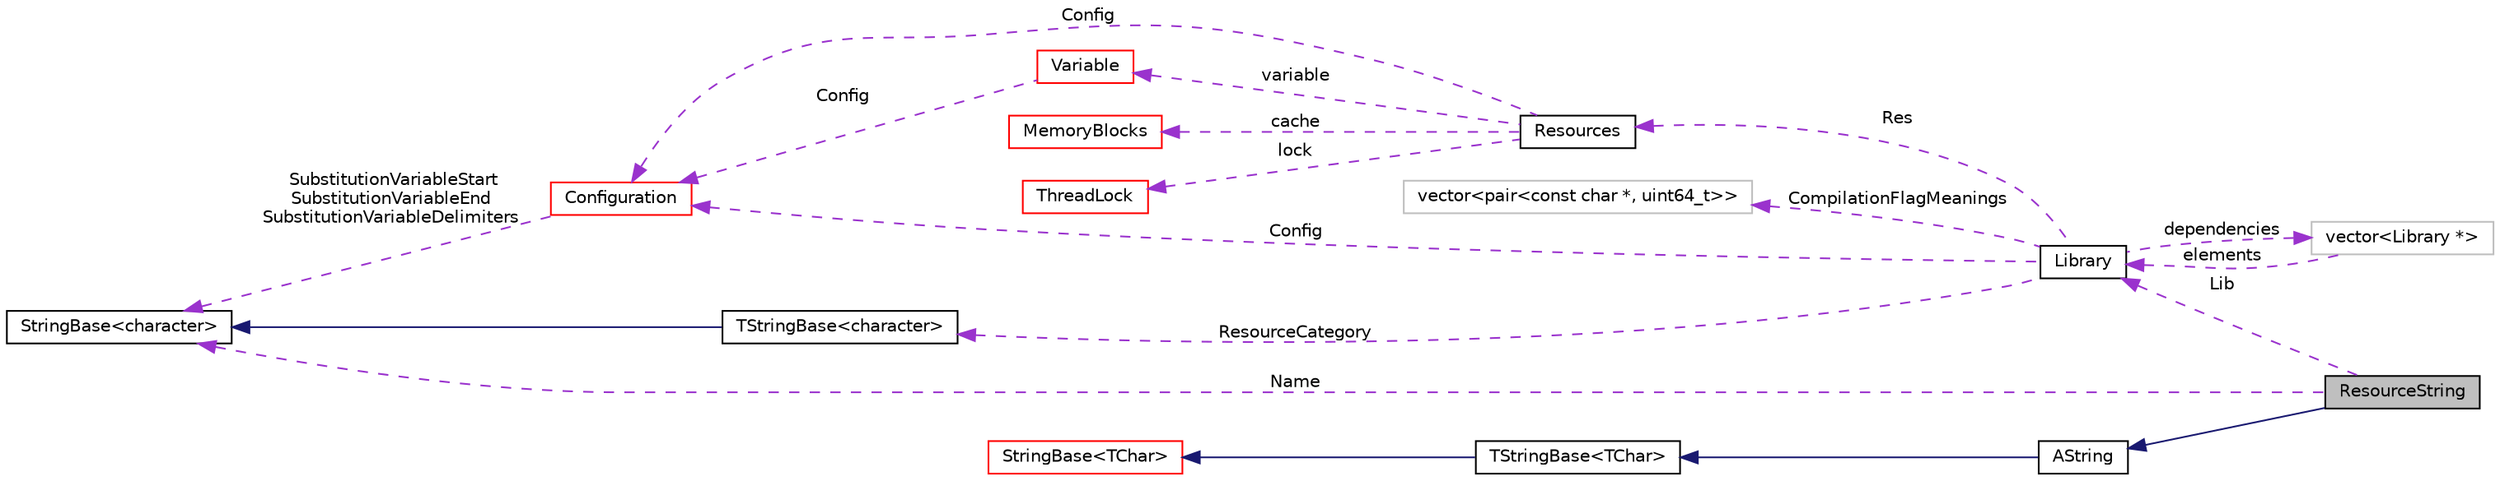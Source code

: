digraph "ResourceString"
{
  edge [fontname="Helvetica",fontsize="10",labelfontname="Helvetica",labelfontsize="10"];
  node [fontname="Helvetica",fontsize="10",shape=record];
  rankdir="LR";
  Node4 [label="ResourceString",height=0.2,width=0.4,color="black", fillcolor="grey75", style="filled", fontcolor="black"];
  Node39 [label="vector\<Library *\>",height=0.2,width=0.4,color="grey75", fillcolor="white", style="filled"];
  Node40 [label="vector\<pair\<const char *, uint64_t\>\>",height=0.2,width=0.4,color="grey75", fillcolor="white", style="filled"];
  Node6 [label="TStringBase\<TChar\>",height=0.2,width=0.4,color="black", fillcolor="white", style="filled",URL="$classaworx_1_1lib_1_1strings_1_1TStringBase.html"];
  Node7 [label="StringBase\<TChar\>",height=0.2,width=0.4,color="red", fillcolor="white", style="filled",URL="$classaworx_1_1lib_1_1strings_1_1StringBase.html"];
  Node9 [label="StringBase\<character\>",height=0.2,width=0.4,color="black", fillcolor="white", style="filled",URL="$classaworx_1_1lib_1_1strings_1_1StringBase.html"];
  Node11 [label="TStringBase\<character\>",height=0.2,width=0.4,color="black", fillcolor="white", style="filled",URL="$classaworx_1_1lib_1_1strings_1_1TStringBase.html"];
  Node5 -> Node4 [dir="back",color="midnightblue",fontsize="10",style="solid",fontname="Helvetica"];
  Node6 -> Node5 [dir="back",color="midnightblue",fontsize="10",style="solid",fontname="Helvetica"];
  Node7 -> Node6 [dir="back",color="midnightblue",fontsize="10",style="solid",fontname="Helvetica"];
  Node9 -> Node4 [dir="back",color="darkorchid3",fontsize="10",style="dashed",label=" Name" ,fontname="Helvetica"];
  Node9 -> Node11 [dir="back",color="midnightblue",fontsize="10",style="solid",fontname="Helvetica"];
  Node9 -> Node21 [dir="back",color="darkorchid3",fontsize="10",style="dashed",label=" SubstitutionVariableStart\nSubstitutionVariableEnd\nSubstitutionVariableDelimiters" ,fontname="Helvetica"];
  Node10 -> Node4 [dir="back",color="darkorchid3",fontsize="10",style="dashed",label=" Lib" ,fontname="Helvetica"];
  Node10 -> Node39 [dir="back",color="darkorchid3",fontsize="10",style="dashed",label=" elements" ,fontname="Helvetica"];
  Node11 -> Node10 [dir="back",color="darkorchid3",fontsize="10",style="dashed",label=" ResourceCategory" ,fontname="Helvetica"];
  Node12 -> Node10 [dir="back",color="darkorchid3",fontsize="10",style="dashed",label=" Res" ,fontname="Helvetica"];
  Node13 -> Node12 [dir="back",color="darkorchid3",fontsize="10",style="dashed",label=" cache" ,fontname="Helvetica"];
  Node16 -> Node12 [dir="back",color="darkorchid3",fontsize="10",style="dashed",label=" variable" ,fontname="Helvetica"];
  Node21 -> Node10 [dir="back",color="darkorchid3",fontsize="10",style="dashed",label=" Config" ,fontname="Helvetica"];
  Node21 -> Node12 [dir="back",color="darkorchid3",fontsize="10",style="dashed",label=" Config" ,fontname="Helvetica"];
  Node21 -> Node16 [dir="back",color="darkorchid3",fontsize="10",style="dashed",label=" Config" ,fontname="Helvetica"];
  Node23 -> Node12 [dir="back",color="darkorchid3",fontsize="10",style="dashed",label=" lock" ,fontname="Helvetica"];
  Node39 -> Node10 [dir="back",color="darkorchid3",fontsize="10",style="dashed",label=" dependencies" ,fontname="Helvetica"];
  Node40 -> Node10 [dir="back",color="darkorchid3",fontsize="10",style="dashed",label=" CompilationFlagMeanings" ,fontname="Helvetica"];
  Node5 [label="AString",height=0.2,width=0.4,color="black", fillcolor="white", style="filled",URL="$classaworx_1_1lib_1_1strings_1_1AStringBase.html"];
  Node10 [label="Library",height=0.2,width=0.4,color="black", fillcolor="white", style="filled",URL="$classaworx_1_1lib_1_1lang_1_1Library.html"];
  Node12 [label="Resources",height=0.2,width=0.4,color="black", fillcolor="white", style="filled",URL="$classaworx_1_1lib_1_1lang_1_1Resources.html"];
  Node13 [label="MemoryBlocks",height=0.2,width=0.4,color="red", fillcolor="white", style="filled",URL="$classaworx_1_1lib_1_1util_1_1MemoryBlocks.html"];
  Node16 [label="Variable",height=0.2,width=0.4,color="red", fillcolor="white", style="filled",URL="$classaworx_1_1lib_1_1config_1_1Variable.html"];
  Node21 [label="Configuration",height=0.2,width=0.4,color="red", fillcolor="white", style="filled",URL="$classaworx_1_1lib_1_1config_1_1Configuration.html"];
  Node23 [label="ThreadLock",height=0.2,width=0.4,color="red", fillcolor="white", style="filled",URL="$classaworx_1_1lib_1_1threads_1_1ThreadLock.html"];
}

